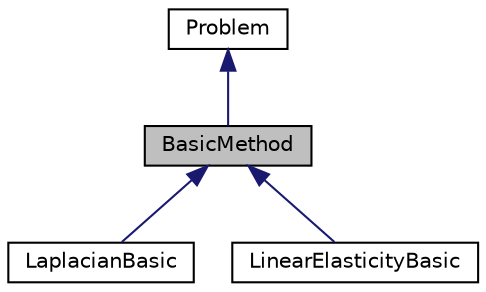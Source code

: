 digraph "BasicMethod"
{
 // LATEX_PDF_SIZE
  edge [fontname="Helvetica",fontsize="10",labelfontname="Helvetica",labelfontsize="10"];
  node [fontname="Helvetica",fontsize="10",shape=record];
  Node1 [label="BasicMethod",height=0.2,width=0.4,color="black", fillcolor="grey75", style="filled", fontcolor="black",tooltip=" "];
  Node2 -> Node1 [dir="back",color="midnightblue",fontsize="10",style="solid"];
  Node2 [label="Problem",height=0.2,width=0.4,color="black", fillcolor="white", style="filled",URL="$classProblem.html",tooltip=" "];
  Node1 -> Node3 [dir="back",color="midnightblue",fontsize="10",style="solid"];
  Node3 [label="LaplacianBasic",height=0.2,width=0.4,color="black", fillcolor="white", style="filled",URL="$classLaplacianBasic.html",tooltip=" "];
  Node1 -> Node4 [dir="back",color="midnightblue",fontsize="10",style="solid"];
  Node4 [label="LinearElasticityBasic",height=0.2,width=0.4,color="black", fillcolor="white", style="filled",URL="$classLinearElasticityBasic.html",tooltip=" "];
}

